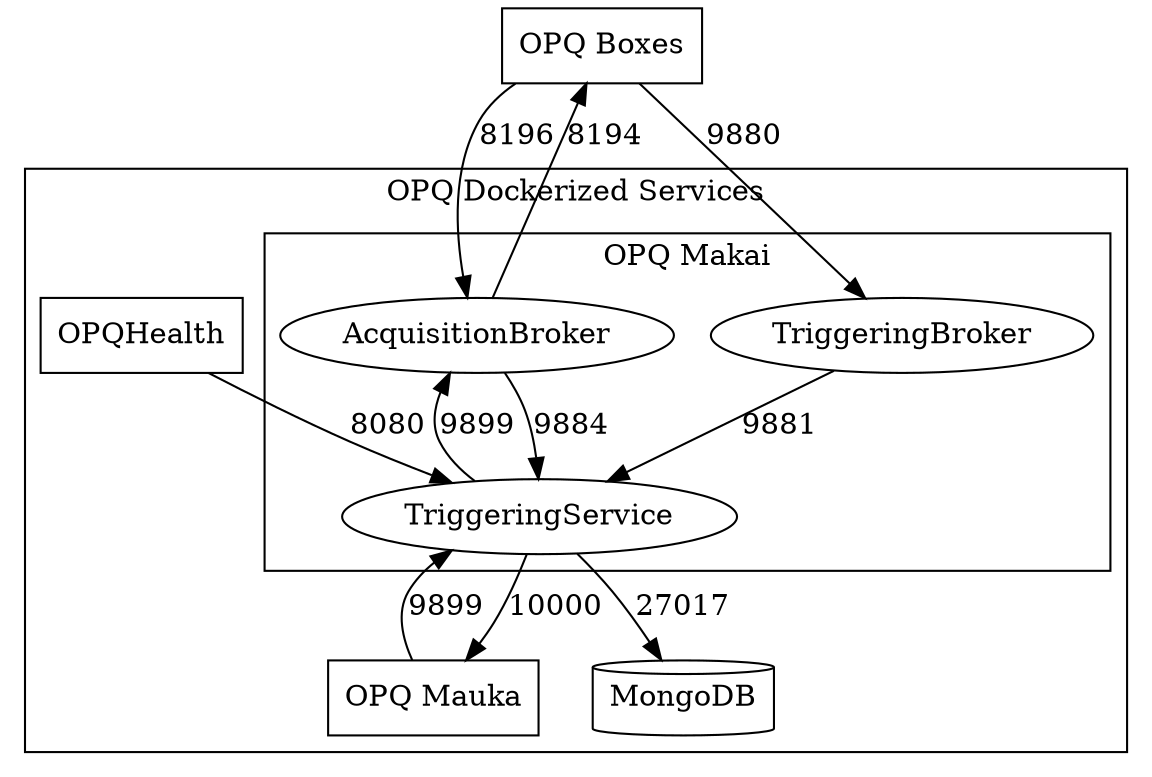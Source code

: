 digraph makai {
    OPQBoxes[shape="box", label="OPQ Boxes"]

    subgraph cluster_opq {
        label = "OPQ Dockerized Services"
        OPQMauka[shape=box, label="OPQ Mauka"]
        MongoDB[shape=cylinder]
        OPQHealth[shape=box]

        subgraph cluster_makai {
            label = "OPQ Makai";
            AcquisitionBroker
            TriggeringBroker
            TriggeringService
        }
    }

    OPQBoxes -> AcquisitionBroker [label=8196]
    AcquisitionBroker -> OPQBoxes [label=8194]
    AcquisitionBroker -> TriggeringService [label=9884]

    TriggeringService -> OPQMauka [label=10000]
    OPQMauka -> TriggeringService [label=9899]
    TriggeringService -> MongoDB [label=27017]
    TriggeringService -> AcquisitionBroker [label=9899]

    OPQBoxes -> TriggeringBroker [label=9880]
    TriggeringBroker -> TriggeringService [label=9881]

    OPQHealth -> TriggeringService [label=8080]
}
